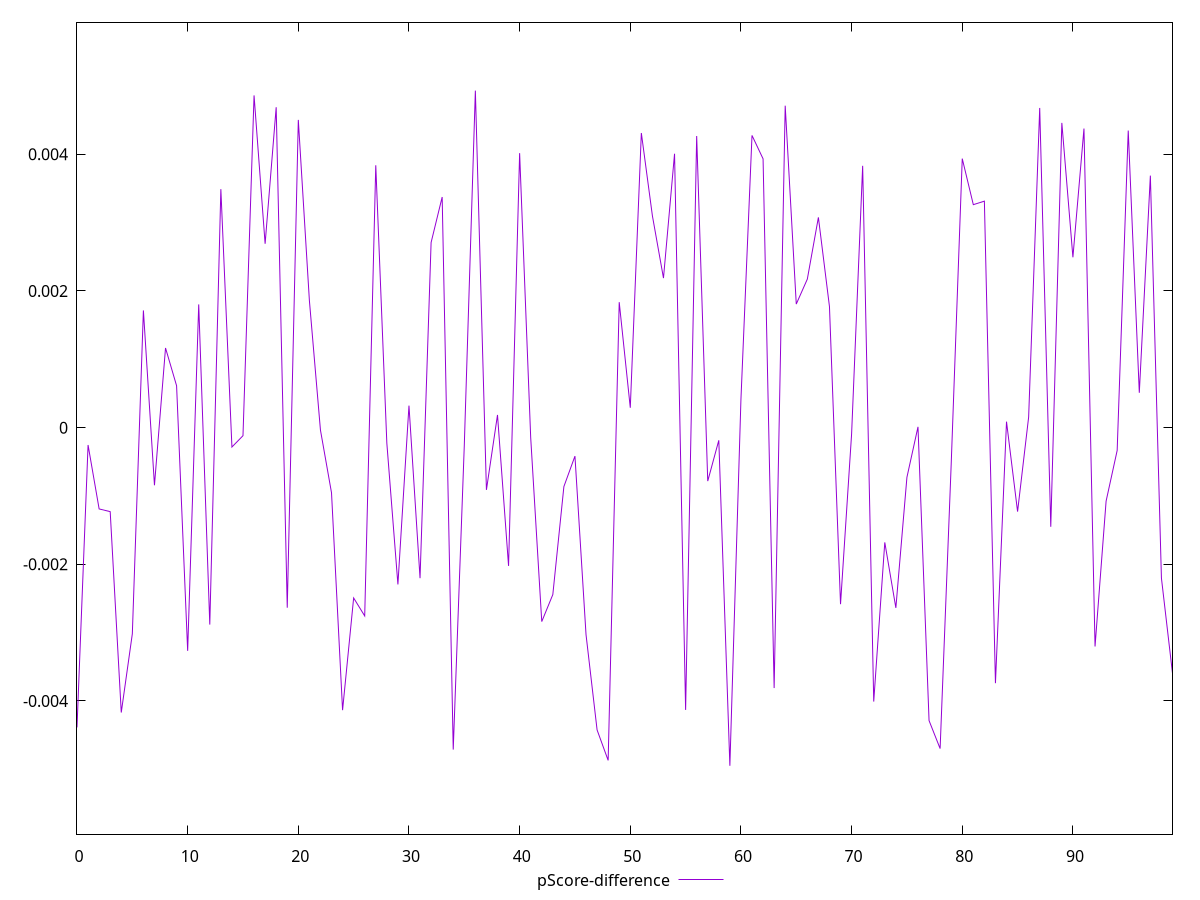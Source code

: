 reset

$pScoreDifference <<EOF
0 -0.004386480038537116
1 -0.0002539772251829997
2 -0.001189437116330072
3 -0.0012292634973979366
4 -0.004168621043333626
5 -0.003017212089645005
6 0.0017151461161882264
7 -0.00084312595244386
8 0.0011658190164585136
9 0.0006128094350380253
10 -0.003266039275722221
11 0.0018037404782880184
12 -0.0028823153935587653
13 0.0034898390910626242
14 -0.000283550456473991
15 -0.00011771763400175717
16 0.0048619384122416676
17 0.0026905709562180524
18 0.004689002024558436
19 -0.002635595528693524
20 0.0045031978875364476
21 0.0018615793980435724
22 -0.000035457894965534864
23 -0.0009532979386098206
24 -0.00413390553137527
25 -0.002492346459378486
26 -0.0027552725262611766
27 0.0038396657771275766
28 -0.0002272586483662853
29 -0.0022942732774751118
30 0.00032254357599081906
31 -0.002202423476614368
32 0.002708964977180456
33 0.0033747099361863264
34 -0.004711135512825926
35 -0.0002578814040787858
36 0.004931693484374694
37 -0.0009106306832025735
38 0.00018582083655308002
39 -0.0020236500033511406
40 0.004016496729676147
41 -0.00014476631957342778
42 -0.002838018664921532
43 -0.002442656823145345
44 -0.0008622737440031614
45 -0.00041670242685271086
46 -0.003028354216126433
47 -0.004423527355162327
48 -0.004868990512094551
49 0.0018359653256709851
50 0.00029114052952219915
51 0.0043113714124682345
52 0.003099065121773964
53 0.0021884994687568216
54 0.004008316755727437
55 -0.004130973453081416
56 0.004267636672081437
57 -0.0007821806354375571
58 -0.0001850671820994021
59 -0.004948230821457622
60 0.00041174016042982986
61 0.004276407858646025
62 0.003933790314197438
63 -0.0038103579629590323
64 0.004711395930049128
65 0.0018081508347919661
66 0.0021736962999037157
67 0.003076943843327684
68 0.0017715358439518158
69 -0.0025834350766877068
70 -0.00009504810160376742
71 0.0038319210199838916
72 -0.004008141966483303
73 -0.0016789719380936319
74 -0.002637333598361241
75 -0.0007269798691255103
76 0.000011552673866821461
77 -0.004286751644954567
78 -0.0046963157303405445
79 -0.0005378047872949265
80 0.003936846498915375
81 0.0032629761902679966
82 0.003314487411559597
83 -0.0037392667342215358
84 0.00008770112031925015
85 -0.001228479391358922
86 0.00015518262037056418
87 0.004678504376473186
88 -0.0014507043386853269
89 0.004459482782933483
90 0.002493237624623057
91 0.004376686018125492
92 -0.0032022910588487274
93 -0.0010754745095609974
94 -0.0003341031084394541
95 0.004347989872071301
96 0.0005103988427781203
97 0.003688115557573479
98 -0.0022021805407151096
99 -0.00359541344765138
EOF

set key outside below
set xrange [0:99]
set yrange [-0.005948230821457622:0.005931693484374694]
set trange [-0.005948230821457622:0.005931693484374694]
set terminal svg size 640, 500 enhanced background rgb 'white'
set output "reprap/speed-index/samples/pages+cached+noexternal/pScore-difference/values.svg"

plot $pScoreDifference title "pScore-difference" with line

reset
